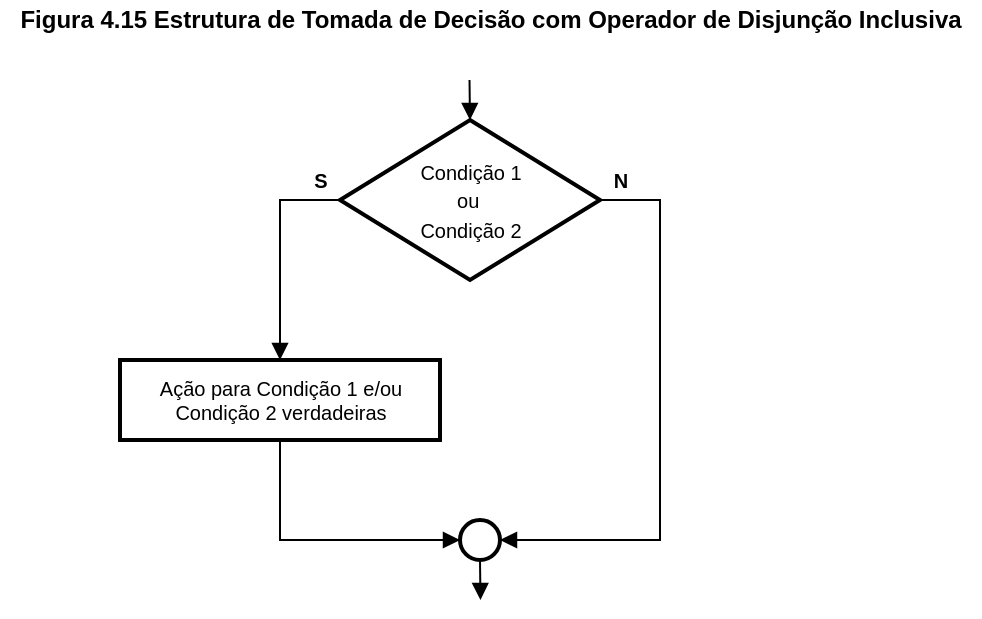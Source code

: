 <mxfile version="16.5.1" type="device"><diagram id="fb5giUnljShz5hDkU0fV" name="Página-1"><mxGraphModel dx="525" dy="292" grid="1" gridSize="10" guides="1" tooltips="1" connect="1" arrows="1" fold="1" page="1" pageScale="1" pageWidth="827" pageHeight="1169" math="0" shadow="0"><root><mxCell id="0"/><mxCell id="1" parent="0"/><mxCell id="RjLNJNV8ovk-fB2PG1M0-1" value="&lt;b&gt;Figura 4.15 Estrutura de Tomada de Decisão com Operador de Disjunção Inclusiva&lt;/b&gt;" style="text;html=1;align=center;verticalAlign=middle;resizable=0;points=[];autosize=1;strokeColor=none;fillColor=none;" vertex="1" parent="1"><mxGeometry x="160" width="490" height="20" as="geometry"/></mxCell><mxCell id="RjLNJNV8ovk-fB2PG1M0-7" value="" style="edgeStyle=orthogonalEdgeStyle;rounded=0;orthogonalLoop=1;jettySize=auto;html=1;endArrow=block;endFill=1;exitX=0;exitY=0.5;exitDx=0;exitDy=0;exitPerimeter=0;" edge="1" parent="1" source="RjLNJNV8ovk-fB2PG1M0-3" target="RjLNJNV8ovk-fB2PG1M0-6"><mxGeometry relative="1" as="geometry"/></mxCell><mxCell id="RjLNJNV8ovk-fB2PG1M0-10" style="edgeStyle=orthogonalEdgeStyle;rounded=0;orthogonalLoop=1;jettySize=auto;html=1;exitX=1;exitY=0.5;exitDx=0;exitDy=0;exitPerimeter=0;entryX=1;entryY=0.5;entryDx=0;entryDy=0;entryPerimeter=0;endArrow=block;endFill=1;" edge="1" parent="1" source="RjLNJNV8ovk-fB2PG1M0-3" target="RjLNJNV8ovk-fB2PG1M0-8"><mxGeometry relative="1" as="geometry"><Array as="points"><mxPoint x="490" y="100"/><mxPoint x="490" y="270"/></Array></mxGeometry></mxCell><mxCell id="RjLNJNV8ovk-fB2PG1M0-3" value="" style="strokeWidth=2;html=1;shape=mxgraph.flowchart.decision;whiteSpace=wrap;" vertex="1" parent="1"><mxGeometry x="330" y="60" width="130" height="80" as="geometry"/></mxCell><mxCell id="RjLNJNV8ovk-fB2PG1M0-5" style="edgeStyle=orthogonalEdgeStyle;rounded=0;orthogonalLoop=1;jettySize=auto;html=1;exitX=0.5;exitY=1;exitDx=0;exitDy=0;exitPerimeter=0;endArrow=block;endFill=1;" edge="1" parent="1"><mxGeometry relative="1" as="geometry"><mxPoint x="394.998" y="60" as="targetPoint"/><mxPoint x="394.76" y="40" as="sourcePoint"/></mxGeometry></mxCell><mxCell id="RjLNJNV8ovk-fB2PG1M0-9" style="edgeStyle=orthogonalEdgeStyle;rounded=0;orthogonalLoop=1;jettySize=auto;html=1;exitX=0.5;exitY=1;exitDx=0;exitDy=0;entryX=0;entryY=0.5;entryDx=0;entryDy=0;entryPerimeter=0;endArrow=block;endFill=1;" edge="1" parent="1" source="RjLNJNV8ovk-fB2PG1M0-6" target="RjLNJNV8ovk-fB2PG1M0-8"><mxGeometry relative="1" as="geometry"/></mxCell><mxCell id="RjLNJNV8ovk-fB2PG1M0-6" value="" style="whiteSpace=wrap;html=1;strokeWidth=2;" vertex="1" parent="1"><mxGeometry x="220" y="180" width="160" height="40" as="geometry"/></mxCell><mxCell id="RjLNJNV8ovk-fB2PG1M0-11" style="edgeStyle=orthogonalEdgeStyle;rounded=0;orthogonalLoop=1;jettySize=auto;html=1;exitX=0.5;exitY=1;exitDx=0;exitDy=0;exitPerimeter=0;endArrow=block;endFill=1;" edge="1" parent="1" source="RjLNJNV8ovk-fB2PG1M0-8"><mxGeometry relative="1" as="geometry"><mxPoint x="400.238" y="300" as="targetPoint"/></mxGeometry></mxCell><mxCell id="RjLNJNV8ovk-fB2PG1M0-8" value="" style="strokeWidth=2;html=1;shape=mxgraph.flowchart.start_2;whiteSpace=wrap;" vertex="1" parent="1"><mxGeometry x="390" y="260" width="20" height="20" as="geometry"/></mxCell><mxCell id="RjLNJNV8ovk-fB2PG1M0-12" value="&lt;span style=&quot;font-size: 10px&quot;&gt;Condição 1&lt;br&gt;ou&amp;nbsp;&lt;br&gt;Condição 2&lt;br&gt;&lt;/span&gt;" style="text;html=1;align=center;verticalAlign=middle;resizable=0;points=[];autosize=1;strokeColor=none;fillColor=none;" vertex="1" parent="1"><mxGeometry x="360" y="75" width="70" height="50" as="geometry"/></mxCell><mxCell id="RjLNJNV8ovk-fB2PG1M0-13" value="Ação para Condição 1 e/ou&lt;br&gt;Condição 2 verdadeiras" style="text;html=1;align=center;verticalAlign=middle;resizable=0;points=[];autosize=1;strokeColor=none;fillColor=none;fontSize=10;" vertex="1" parent="1"><mxGeometry x="230" y="185" width="140" height="30" as="geometry"/></mxCell><mxCell id="RjLNJNV8ovk-fB2PG1M0-14" value="&lt;b&gt;S&lt;/b&gt;" style="text;html=1;align=center;verticalAlign=middle;resizable=0;points=[];autosize=1;strokeColor=none;fillColor=none;fontSize=10;" vertex="1" parent="1"><mxGeometry x="310" y="80" width="20" height="20" as="geometry"/></mxCell><mxCell id="RjLNJNV8ovk-fB2PG1M0-15" value="&lt;b&gt;N&lt;/b&gt;" style="text;html=1;align=center;verticalAlign=middle;resizable=0;points=[];autosize=1;strokeColor=none;fillColor=none;fontSize=10;" vertex="1" parent="1"><mxGeometry x="460" y="80" width="20" height="20" as="geometry"/></mxCell></root></mxGraphModel></diagram></mxfile>